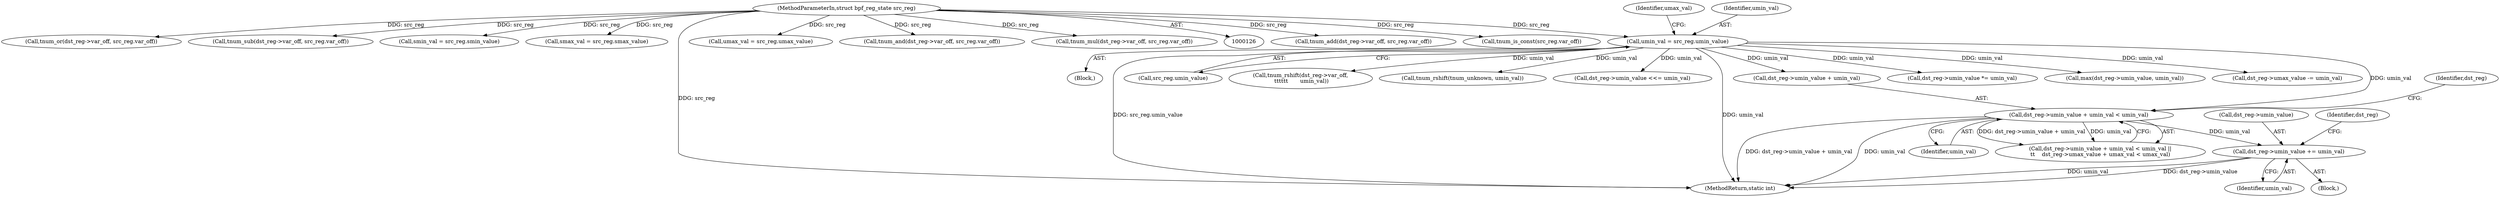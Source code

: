 digraph "0_linux_4374f256ce8182019353c0c639bb8d0695b4c941@pointer" {
"1000263" [label="(Call,dst_reg->umin_value += umin_val)"];
"1000236" [label="(Call,dst_reg->umin_value + umin_val < umin_val)"];
"1000173" [label="(Call,umin_val = src_reg.umin_value)"];
"1000130" [label="(MethodParameterIn,struct bpf_reg_state src_reg)"];
"1000270" [label="(Identifier,dst_reg)"];
"1000130" [label="(MethodParameterIn,struct bpf_reg_state src_reg)"];
"1000242" [label="(Identifier,umin_val)"];
"1000131" [label="(Block,)"];
"1000277" [label="(Call,tnum_add(dst_reg->var_off, src_reg.var_off))"];
"1000185" [label="(Call,tnum_is_const(src_reg.var_off))"];
"1000563" [label="(Call,tnum_or(dst_reg->var_off, src_reg.var_off))"];
"1000235" [label="(Call,dst_reg->umin_value + umin_val < umin_val ||\n\t\t    dst_reg->umax_value + umax_val < umax_val)"];
"1000236" [label="(Call,dst_reg->umin_value + umin_val < umin_val)"];
"1000237" [label="(Call,dst_reg->umin_value + umin_val)"];
"1000354" [label="(Call,tnum_sub(dst_reg->var_off, src_reg.var_off))"];
"1000175" [label="(Call,src_reg.umin_value)"];
"1000761" [label="(Call,tnum_rshift(dst_reg->var_off,\n \t\t\t\t\t\t       umin_val))"];
"1000771" [label="(Call,tnum_rshift(tnum_unknown, umin_val))"];
"1000163" [label="(Call,smin_val = src_reg.smin_value)"];
"1000168" [label="(Call,smax_val = src_reg.smax_value)"];
"1000649" [label="(Call,dst_reg->umin_value <<= umin_val)"];
"1000801" [label="(MethodReturn,static int)"];
"1000406" [label="(Call,dst_reg->umin_value *= umin_val)"];
"1000178" [label="(Call,umax_val = src_reg.umax_value)"];
"1000174" [label="(Identifier,umin_val)"];
"1000263" [label="(Call,dst_reg->umin_value += umin_val)"];
"1000474" [label="(Call,tnum_and(dst_reg->var_off, src_reg.var_off))"];
"1000267" [label="(Identifier,umin_val)"];
"1000367" [label="(Call,tnum_mul(dst_reg->var_off, src_reg.var_off))"];
"1000574" [label="(Call,max(dst_reg->umin_value, umin_val))"];
"1000173" [label="(Call,umin_val = src_reg.umin_value)"];
"1000246" [label="(Identifier,dst_reg)"];
"1000179" [label="(Identifier,umax_val)"];
"1000264" [label="(Call,dst_reg->umin_value)"];
"1000345" [label="(Call,dst_reg->umax_value -= umin_val)"];
"1000262" [label="(Block,)"];
"1000263" -> "1000262"  [label="AST: "];
"1000263" -> "1000267"  [label="CFG: "];
"1000264" -> "1000263"  [label="AST: "];
"1000267" -> "1000263"  [label="AST: "];
"1000270" -> "1000263"  [label="CFG: "];
"1000263" -> "1000801"  [label="DDG: umin_val"];
"1000263" -> "1000801"  [label="DDG: dst_reg->umin_value"];
"1000236" -> "1000263"  [label="DDG: umin_val"];
"1000236" -> "1000235"  [label="AST: "];
"1000236" -> "1000242"  [label="CFG: "];
"1000237" -> "1000236"  [label="AST: "];
"1000242" -> "1000236"  [label="AST: "];
"1000246" -> "1000236"  [label="CFG: "];
"1000235" -> "1000236"  [label="CFG: "];
"1000236" -> "1000801"  [label="DDG: dst_reg->umin_value + umin_val"];
"1000236" -> "1000801"  [label="DDG: umin_val"];
"1000236" -> "1000235"  [label="DDG: dst_reg->umin_value + umin_val"];
"1000236" -> "1000235"  [label="DDG: umin_val"];
"1000173" -> "1000236"  [label="DDG: umin_val"];
"1000173" -> "1000131"  [label="AST: "];
"1000173" -> "1000175"  [label="CFG: "];
"1000174" -> "1000173"  [label="AST: "];
"1000175" -> "1000173"  [label="AST: "];
"1000179" -> "1000173"  [label="CFG: "];
"1000173" -> "1000801"  [label="DDG: src_reg.umin_value"];
"1000173" -> "1000801"  [label="DDG: umin_val"];
"1000130" -> "1000173"  [label="DDG: src_reg"];
"1000173" -> "1000237"  [label="DDG: umin_val"];
"1000173" -> "1000345"  [label="DDG: umin_val"];
"1000173" -> "1000406"  [label="DDG: umin_val"];
"1000173" -> "1000574"  [label="DDG: umin_val"];
"1000173" -> "1000649"  [label="DDG: umin_val"];
"1000173" -> "1000761"  [label="DDG: umin_val"];
"1000173" -> "1000771"  [label="DDG: umin_val"];
"1000130" -> "1000126"  [label="AST: "];
"1000130" -> "1000801"  [label="DDG: src_reg"];
"1000130" -> "1000163"  [label="DDG: src_reg"];
"1000130" -> "1000168"  [label="DDG: src_reg"];
"1000130" -> "1000178"  [label="DDG: src_reg"];
"1000130" -> "1000185"  [label="DDG: src_reg"];
"1000130" -> "1000277"  [label="DDG: src_reg"];
"1000130" -> "1000354"  [label="DDG: src_reg"];
"1000130" -> "1000367"  [label="DDG: src_reg"];
"1000130" -> "1000474"  [label="DDG: src_reg"];
"1000130" -> "1000563"  [label="DDG: src_reg"];
}
